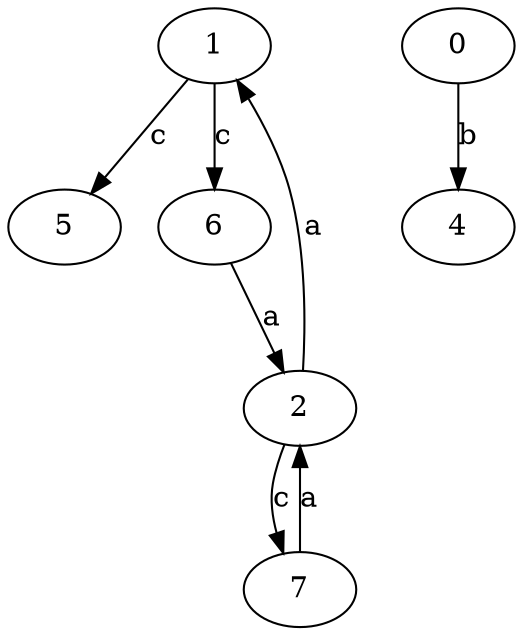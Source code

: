 strict digraph  {
1;
2;
4;
5;
0;
6;
7;
1 -> 5  [label=c];
1 -> 6  [label=c];
2 -> 1  [label=a];
2 -> 7  [label=c];
0 -> 4  [label=b];
6 -> 2  [label=a];
7 -> 2  [label=a];
}
